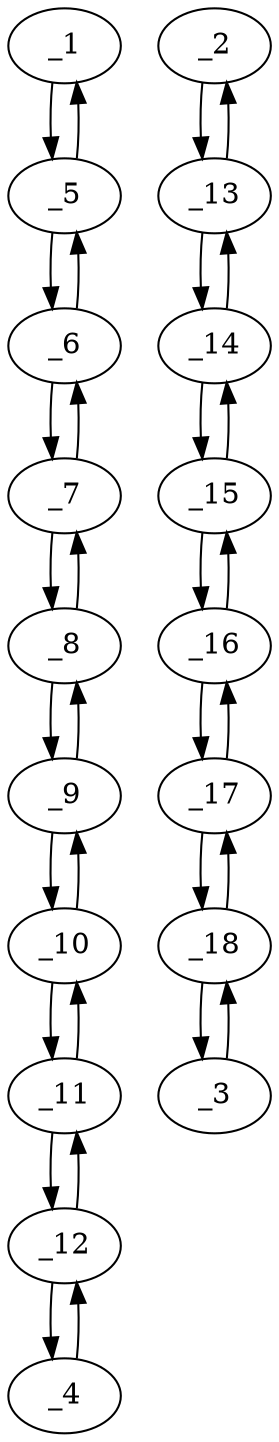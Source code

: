 digraph f1567_04 {
	_1	 [x="147.000000",
		y="105.000000"];
	_5	 [x="141.000000",
		y="119.000000"];
	_1 -> _5	 [angle="1.975688",
		orient="0.919145"];
	_2	 [x="153.000000",
		y="158.000000"];
	_13	 [x="156.000000",
		y="141.000000"];
	_2 -> _13	 [angle="-1.396124",
		orient="-0.984784"];
	_3	 [x="225.000000",
		y="168.000000"];
	_18	 [x="215.000000",
		y="158.000000"];
	_3 -> _18	 [angle="-2.356194",
		orient="-0.707107"];
	_4	 [x="58.000000",
		y="208.000000"];
	_12	 [x="64.000000",
		y="192.000000"];
	_4 -> _12	 [angle="-1.212026",
		orient="-0.936329"];
	_5 -> _1	 [angle="-1.165905",
		orient="-0.919145"];
	_6	 [x="128.000000",
		y="127.000000"];
	_5 -> _6	 [angle="2.589938",
		orient="0.524097"];
	_6 -> _5	 [angle="-0.551655",
		orient="-0.524097"];
	_7	 [x="118.000000",
		y="139.000000"];
	_6 -> _7	 [angle="2.265535",
		orient="0.768221"];
	_7 -> _6	 [angle="-0.876058",
		orient="-0.768221"];
	_8	 [x="107.000000",
		y="149.000000"];
	_7 -> _8	 [angle="2.403778",
		orient="0.672673"];
	_8 -> _7	 [angle="-0.737815",
		orient="-0.672673"];
	_9	 [x="98.000000",
		y="162.000000"];
	_8 -> _9	 [angle="2.176341",
		orient="0.822192"];
	_9 -> _8	 [angle="-0.965252",
		orient="-0.822192"];
	_10	 [x="84.000000",
		y="169.000000"];
	_9 -> _10	 [angle="2.677945",
		orient="0.447214"];
	_10 -> _9	 [angle="-0.463648",
		orient="-0.447214"];
	_11	 [x="71.000000",
		y="178.000000"];
	_10 -> _11	 [angle="2.536048",
		orient="0.569210"];
	_11 -> _10	 [angle="-0.605545",
		orient="-0.569210"];
	_11 -> _12	 [angle="2.034444",
		orient="0.894427"];
	_12 -> _4	 [angle="1.929567",
		orient="0.936329"];
	_12 -> _11	 [angle="-1.107149",
		orient="-0.894427"];
	_13 -> _2	 [angle="1.745469",
		orient="0.984784"];
	_14	 [x="164.000000",
		y="128.000000"];
	_13 -> _14	 [angle="-1.019141",
		orient="-0.851658"];
	_14 -> _13	 [angle="2.122451",
		orient="0.851658"];
	_15	 [x="178.000000",
		y="134.000000"];
	_14 -> _15	 [angle="0.404892",
		orient="0.393919"];
	_15 -> _14	 [angle="-2.736701",
		orient="-0.393919"];
	_16	 [x="189.000000",
		y="143.000000"];
	_15 -> _16	 [angle="0.685730",
		orient="0.633238"];
	_16 -> _15	 [angle="-2.455863",
		orient="-0.633238"];
	_17	 [x="203.000000",
		y="149.000000"];
	_16 -> _17	 [angle="0.404892",
		orient="0.393919"];
	_17 -> _16	 [angle="-2.736701",
		orient="-0.393919"];
	_17 -> _18	 [angle="0.643501",
		orient="0.600000"];
	_18 -> _3	 [angle="0.785398",
		orient="0.707107"];
	_18 -> _17	 [angle="-2.498092",
		orient="-0.600000"];
}
